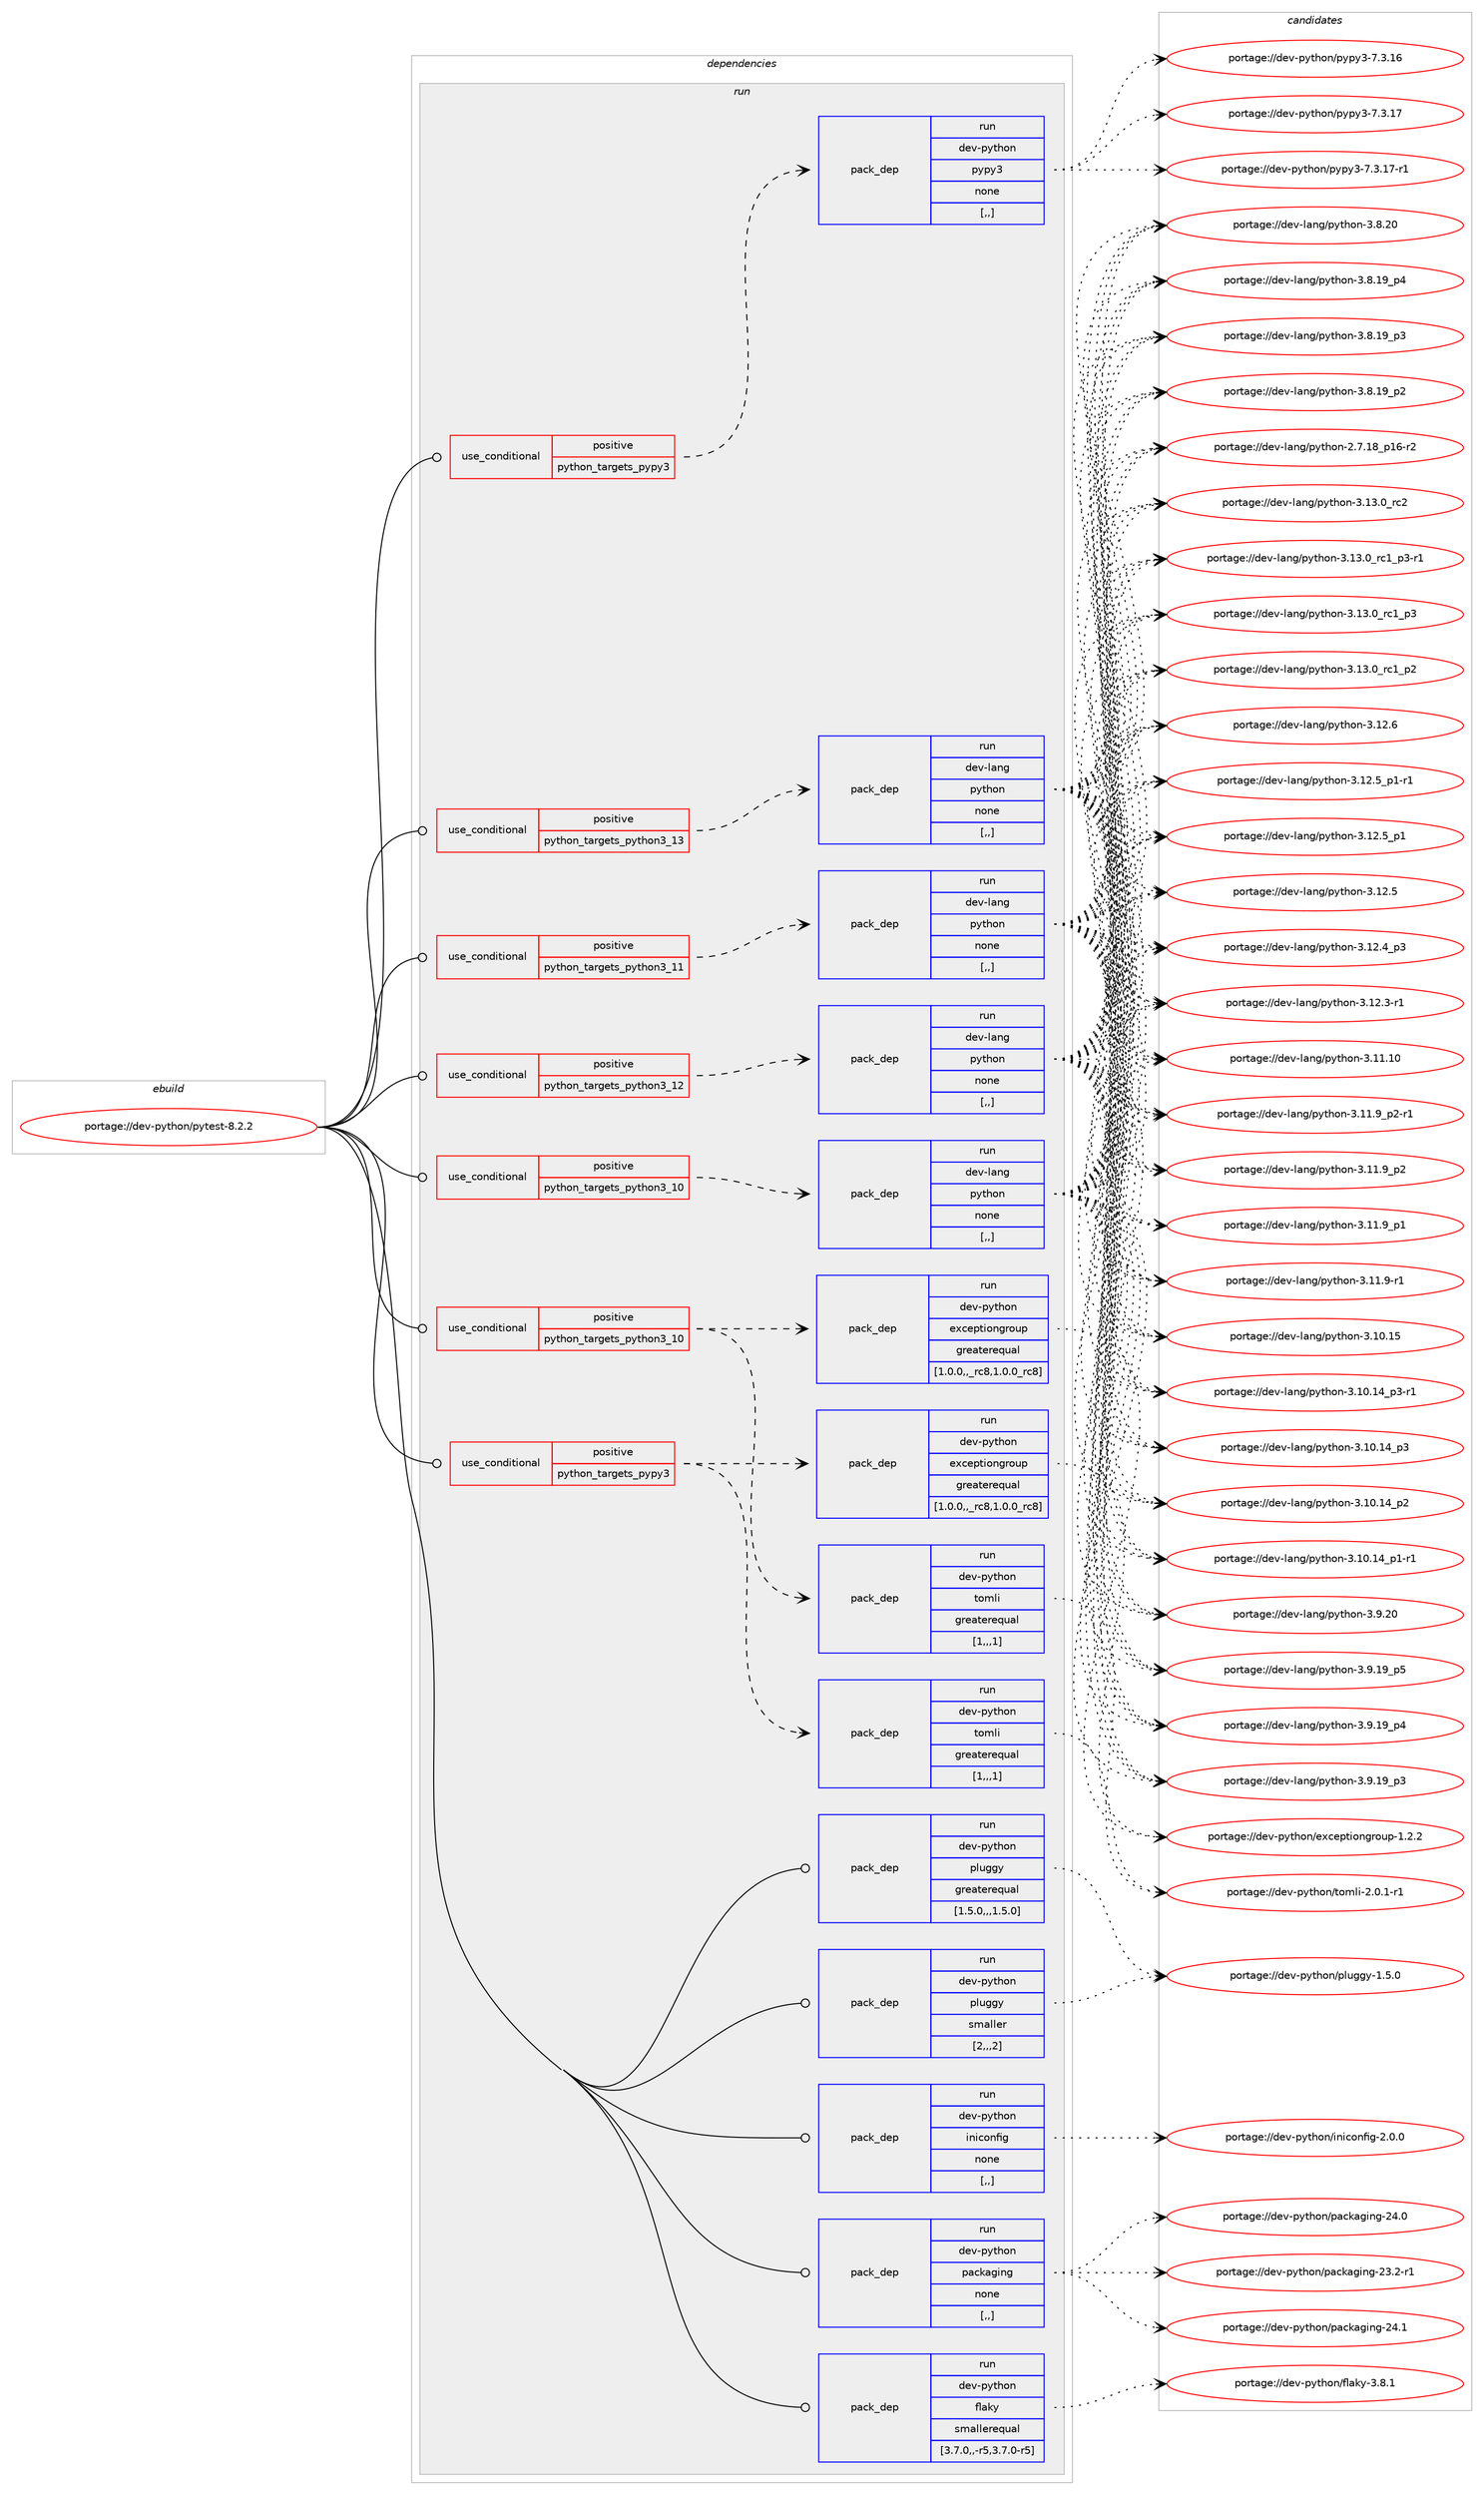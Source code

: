 digraph prolog {

# *************
# Graph options
# *************

newrank=true;
concentrate=true;
compound=true;
graph [rankdir=LR,fontname=Helvetica,fontsize=10,ranksep=1.5];#, ranksep=2.5, nodesep=0.2];
edge  [arrowhead=vee];
node  [fontname=Helvetica,fontsize=10];

# **********
# The ebuild
# **********

subgraph cluster_leftcol {
color=gray;
label=<<i>ebuild</i>>;
id [label="portage://dev-python/pytest-8.2.2", color=red, width=4, href="../dev-python/pytest-8.2.2.svg"];
}

# ****************
# The dependencies
# ****************

subgraph cluster_midcol {
color=gray;
label=<<i>dependencies</i>>;
subgraph cluster_compile {
fillcolor="#eeeeee";
style=filled;
label=<<i>compile</i>>;
}
subgraph cluster_compileandrun {
fillcolor="#eeeeee";
style=filled;
label=<<i>compile and run</i>>;
}
subgraph cluster_run {
fillcolor="#eeeeee";
style=filled;
label=<<i>run</i>>;
subgraph cond168403 {
dependency653939 [label=<<TABLE BORDER="0" CELLBORDER="1" CELLSPACING="0" CELLPADDING="4"><TR><TD ROWSPAN="3" CELLPADDING="10">use_conditional</TD></TR><TR><TD>positive</TD></TR><TR><TD>python_targets_pypy3</TD></TR></TABLE>>, shape=none, color=red];
subgraph pack480679 {
dependency653940 [label=<<TABLE BORDER="0" CELLBORDER="1" CELLSPACING="0" CELLPADDING="4" WIDTH="220"><TR><TD ROWSPAN="6" CELLPADDING="30">pack_dep</TD></TR><TR><TD WIDTH="110">run</TD></TR><TR><TD>dev-python</TD></TR><TR><TD>exceptiongroup</TD></TR><TR><TD>greaterequal</TD></TR><TR><TD>[1.0.0,,_rc8,1.0.0_rc8]</TD></TR></TABLE>>, shape=none, color=blue];
}
dependency653939:e -> dependency653940:w [weight=20,style="dashed",arrowhead="vee"];
subgraph pack480680 {
dependency653941 [label=<<TABLE BORDER="0" CELLBORDER="1" CELLSPACING="0" CELLPADDING="4" WIDTH="220"><TR><TD ROWSPAN="6" CELLPADDING="30">pack_dep</TD></TR><TR><TD WIDTH="110">run</TD></TR><TR><TD>dev-python</TD></TR><TR><TD>tomli</TD></TR><TR><TD>greaterequal</TD></TR><TR><TD>[1,,,1]</TD></TR></TABLE>>, shape=none, color=blue];
}
dependency653939:e -> dependency653941:w [weight=20,style="dashed",arrowhead="vee"];
}
id:e -> dependency653939:w [weight=20,style="solid",arrowhead="odot"];
subgraph cond168404 {
dependency653942 [label=<<TABLE BORDER="0" CELLBORDER="1" CELLSPACING="0" CELLPADDING="4"><TR><TD ROWSPAN="3" CELLPADDING="10">use_conditional</TD></TR><TR><TD>positive</TD></TR><TR><TD>python_targets_pypy3</TD></TR></TABLE>>, shape=none, color=red];
subgraph pack480681 {
dependency653943 [label=<<TABLE BORDER="0" CELLBORDER="1" CELLSPACING="0" CELLPADDING="4" WIDTH="220"><TR><TD ROWSPAN="6" CELLPADDING="30">pack_dep</TD></TR><TR><TD WIDTH="110">run</TD></TR><TR><TD>dev-python</TD></TR><TR><TD>pypy3</TD></TR><TR><TD>none</TD></TR><TR><TD>[,,]</TD></TR></TABLE>>, shape=none, color=blue];
}
dependency653942:e -> dependency653943:w [weight=20,style="dashed",arrowhead="vee"];
}
id:e -> dependency653942:w [weight=20,style="solid",arrowhead="odot"];
subgraph cond168405 {
dependency653944 [label=<<TABLE BORDER="0" CELLBORDER="1" CELLSPACING="0" CELLPADDING="4"><TR><TD ROWSPAN="3" CELLPADDING="10">use_conditional</TD></TR><TR><TD>positive</TD></TR><TR><TD>python_targets_python3_10</TD></TR></TABLE>>, shape=none, color=red];
subgraph pack480682 {
dependency653945 [label=<<TABLE BORDER="0" CELLBORDER="1" CELLSPACING="0" CELLPADDING="4" WIDTH="220"><TR><TD ROWSPAN="6" CELLPADDING="30">pack_dep</TD></TR><TR><TD WIDTH="110">run</TD></TR><TR><TD>dev-lang</TD></TR><TR><TD>python</TD></TR><TR><TD>none</TD></TR><TR><TD>[,,]</TD></TR></TABLE>>, shape=none, color=blue];
}
dependency653944:e -> dependency653945:w [weight=20,style="dashed",arrowhead="vee"];
}
id:e -> dependency653944:w [weight=20,style="solid",arrowhead="odot"];
subgraph cond168406 {
dependency653946 [label=<<TABLE BORDER="0" CELLBORDER="1" CELLSPACING="0" CELLPADDING="4"><TR><TD ROWSPAN="3" CELLPADDING="10">use_conditional</TD></TR><TR><TD>positive</TD></TR><TR><TD>python_targets_python3_10</TD></TR></TABLE>>, shape=none, color=red];
subgraph pack480683 {
dependency653947 [label=<<TABLE BORDER="0" CELLBORDER="1" CELLSPACING="0" CELLPADDING="4" WIDTH="220"><TR><TD ROWSPAN="6" CELLPADDING="30">pack_dep</TD></TR><TR><TD WIDTH="110">run</TD></TR><TR><TD>dev-python</TD></TR><TR><TD>exceptiongroup</TD></TR><TR><TD>greaterequal</TD></TR><TR><TD>[1.0.0,,_rc8,1.0.0_rc8]</TD></TR></TABLE>>, shape=none, color=blue];
}
dependency653946:e -> dependency653947:w [weight=20,style="dashed",arrowhead="vee"];
subgraph pack480684 {
dependency653948 [label=<<TABLE BORDER="0" CELLBORDER="1" CELLSPACING="0" CELLPADDING="4" WIDTH="220"><TR><TD ROWSPAN="6" CELLPADDING="30">pack_dep</TD></TR><TR><TD WIDTH="110">run</TD></TR><TR><TD>dev-python</TD></TR><TR><TD>tomli</TD></TR><TR><TD>greaterequal</TD></TR><TR><TD>[1,,,1]</TD></TR></TABLE>>, shape=none, color=blue];
}
dependency653946:e -> dependency653948:w [weight=20,style="dashed",arrowhead="vee"];
}
id:e -> dependency653946:w [weight=20,style="solid",arrowhead="odot"];
subgraph cond168407 {
dependency653949 [label=<<TABLE BORDER="0" CELLBORDER="1" CELLSPACING="0" CELLPADDING="4"><TR><TD ROWSPAN="3" CELLPADDING="10">use_conditional</TD></TR><TR><TD>positive</TD></TR><TR><TD>python_targets_python3_11</TD></TR></TABLE>>, shape=none, color=red];
subgraph pack480685 {
dependency653950 [label=<<TABLE BORDER="0" CELLBORDER="1" CELLSPACING="0" CELLPADDING="4" WIDTH="220"><TR><TD ROWSPAN="6" CELLPADDING="30">pack_dep</TD></TR><TR><TD WIDTH="110">run</TD></TR><TR><TD>dev-lang</TD></TR><TR><TD>python</TD></TR><TR><TD>none</TD></TR><TR><TD>[,,]</TD></TR></TABLE>>, shape=none, color=blue];
}
dependency653949:e -> dependency653950:w [weight=20,style="dashed",arrowhead="vee"];
}
id:e -> dependency653949:w [weight=20,style="solid",arrowhead="odot"];
subgraph cond168408 {
dependency653951 [label=<<TABLE BORDER="0" CELLBORDER="1" CELLSPACING="0" CELLPADDING="4"><TR><TD ROWSPAN="3" CELLPADDING="10">use_conditional</TD></TR><TR><TD>positive</TD></TR><TR><TD>python_targets_python3_12</TD></TR></TABLE>>, shape=none, color=red];
subgraph pack480686 {
dependency653952 [label=<<TABLE BORDER="0" CELLBORDER="1" CELLSPACING="0" CELLPADDING="4" WIDTH="220"><TR><TD ROWSPAN="6" CELLPADDING="30">pack_dep</TD></TR><TR><TD WIDTH="110">run</TD></TR><TR><TD>dev-lang</TD></TR><TR><TD>python</TD></TR><TR><TD>none</TD></TR><TR><TD>[,,]</TD></TR></TABLE>>, shape=none, color=blue];
}
dependency653951:e -> dependency653952:w [weight=20,style="dashed",arrowhead="vee"];
}
id:e -> dependency653951:w [weight=20,style="solid",arrowhead="odot"];
subgraph cond168409 {
dependency653953 [label=<<TABLE BORDER="0" CELLBORDER="1" CELLSPACING="0" CELLPADDING="4"><TR><TD ROWSPAN="3" CELLPADDING="10">use_conditional</TD></TR><TR><TD>positive</TD></TR><TR><TD>python_targets_python3_13</TD></TR></TABLE>>, shape=none, color=red];
subgraph pack480687 {
dependency653954 [label=<<TABLE BORDER="0" CELLBORDER="1" CELLSPACING="0" CELLPADDING="4" WIDTH="220"><TR><TD ROWSPAN="6" CELLPADDING="30">pack_dep</TD></TR><TR><TD WIDTH="110">run</TD></TR><TR><TD>dev-lang</TD></TR><TR><TD>python</TD></TR><TR><TD>none</TD></TR><TR><TD>[,,]</TD></TR></TABLE>>, shape=none, color=blue];
}
dependency653953:e -> dependency653954:w [weight=20,style="dashed",arrowhead="vee"];
}
id:e -> dependency653953:w [weight=20,style="solid",arrowhead="odot"];
subgraph pack480688 {
dependency653955 [label=<<TABLE BORDER="0" CELLBORDER="1" CELLSPACING="0" CELLPADDING="4" WIDTH="220"><TR><TD ROWSPAN="6" CELLPADDING="30">pack_dep</TD></TR><TR><TD WIDTH="110">run</TD></TR><TR><TD>dev-python</TD></TR><TR><TD>iniconfig</TD></TR><TR><TD>none</TD></TR><TR><TD>[,,]</TD></TR></TABLE>>, shape=none, color=blue];
}
id:e -> dependency653955:w [weight=20,style="solid",arrowhead="odot"];
subgraph pack480689 {
dependency653956 [label=<<TABLE BORDER="0" CELLBORDER="1" CELLSPACING="0" CELLPADDING="4" WIDTH="220"><TR><TD ROWSPAN="6" CELLPADDING="30">pack_dep</TD></TR><TR><TD WIDTH="110">run</TD></TR><TR><TD>dev-python</TD></TR><TR><TD>packaging</TD></TR><TR><TD>none</TD></TR><TR><TD>[,,]</TD></TR></TABLE>>, shape=none, color=blue];
}
id:e -> dependency653956:w [weight=20,style="solid",arrowhead="odot"];
subgraph pack480690 {
dependency653957 [label=<<TABLE BORDER="0" CELLBORDER="1" CELLSPACING="0" CELLPADDING="4" WIDTH="220"><TR><TD ROWSPAN="6" CELLPADDING="30">pack_dep</TD></TR><TR><TD WIDTH="110">run</TD></TR><TR><TD>dev-python</TD></TR><TR><TD>pluggy</TD></TR><TR><TD>greaterequal</TD></TR><TR><TD>[1.5.0,,,1.5.0]</TD></TR></TABLE>>, shape=none, color=blue];
}
id:e -> dependency653957:w [weight=20,style="solid",arrowhead="odot"];
subgraph pack480691 {
dependency653958 [label=<<TABLE BORDER="0" CELLBORDER="1" CELLSPACING="0" CELLPADDING="4" WIDTH="220"><TR><TD ROWSPAN="6" CELLPADDING="30">pack_dep</TD></TR><TR><TD WIDTH="110">run</TD></TR><TR><TD>dev-python</TD></TR><TR><TD>pluggy</TD></TR><TR><TD>smaller</TD></TR><TR><TD>[2,,,2]</TD></TR></TABLE>>, shape=none, color=blue];
}
id:e -> dependency653958:w [weight=20,style="solid",arrowhead="odot"];
subgraph pack480692 {
dependency653959 [label=<<TABLE BORDER="0" CELLBORDER="1" CELLSPACING="0" CELLPADDING="4" WIDTH="220"><TR><TD ROWSPAN="6" CELLPADDING="30">pack_dep</TD></TR><TR><TD WIDTH="110">run</TD></TR><TR><TD>dev-python</TD></TR><TR><TD>flaky</TD></TR><TR><TD>smallerequal</TD></TR><TR><TD>[3.7.0,,-r5,3.7.0-r5]</TD></TR></TABLE>>, shape=none, color=blue];
}
id:e -> dependency653959:w [weight=20,style="solid",arrowhead="odot"];
}
}

# **************
# The candidates
# **************

subgraph cluster_choices {
rank=same;
color=gray;
label=<<i>candidates</i>>;

subgraph choice480679 {
color=black;
nodesep=1;
choice100101118451121211161041111104710112099101112116105111110103114111117112454946504650 [label="portage://dev-python/exceptiongroup-1.2.2", color=red, width=4,href="../dev-python/exceptiongroup-1.2.2.svg"];
dependency653940:e -> choice100101118451121211161041111104710112099101112116105111110103114111117112454946504650:w [style=dotted,weight="100"];
}
subgraph choice480680 {
color=black;
nodesep=1;
choice10010111845112121116104111110471161111091081054550464846494511449 [label="portage://dev-python/tomli-2.0.1-r1", color=red, width=4,href="../dev-python/tomli-2.0.1-r1.svg"];
dependency653941:e -> choice10010111845112121116104111110471161111091081054550464846494511449:w [style=dotted,weight="100"];
}
subgraph choice480681 {
color=black;
nodesep=1;
choice100101118451121211161041111104711212111212151455546514649554511449 [label="portage://dev-python/pypy3-7.3.17-r1", color=red, width=4,href="../dev-python/pypy3-7.3.17-r1.svg"];
choice10010111845112121116104111110471121211121215145554651464955 [label="portage://dev-python/pypy3-7.3.17", color=red, width=4,href="../dev-python/pypy3-7.3.17.svg"];
choice10010111845112121116104111110471121211121215145554651464954 [label="portage://dev-python/pypy3-7.3.16", color=red, width=4,href="../dev-python/pypy3-7.3.16.svg"];
dependency653943:e -> choice100101118451121211161041111104711212111212151455546514649554511449:w [style=dotted,weight="100"];
dependency653943:e -> choice10010111845112121116104111110471121211121215145554651464955:w [style=dotted,weight="100"];
dependency653943:e -> choice10010111845112121116104111110471121211121215145554651464954:w [style=dotted,weight="100"];
}
subgraph choice480682 {
color=black;
nodesep=1;
choice10010111845108971101034711212111610411111045514649514648951149950 [label="portage://dev-lang/python-3.13.0_rc2", color=red, width=4,href="../dev-lang/python-3.13.0_rc2.svg"];
choice1001011184510897110103471121211161041111104551464951464895114994995112514511449 [label="portage://dev-lang/python-3.13.0_rc1_p3-r1", color=red, width=4,href="../dev-lang/python-3.13.0_rc1_p3-r1.svg"];
choice100101118451089711010347112121116104111110455146495146489511499499511251 [label="portage://dev-lang/python-3.13.0_rc1_p3", color=red, width=4,href="../dev-lang/python-3.13.0_rc1_p3.svg"];
choice100101118451089711010347112121116104111110455146495146489511499499511250 [label="portage://dev-lang/python-3.13.0_rc1_p2", color=red, width=4,href="../dev-lang/python-3.13.0_rc1_p2.svg"];
choice10010111845108971101034711212111610411111045514649504654 [label="portage://dev-lang/python-3.12.6", color=red, width=4,href="../dev-lang/python-3.12.6.svg"];
choice1001011184510897110103471121211161041111104551464950465395112494511449 [label="portage://dev-lang/python-3.12.5_p1-r1", color=red, width=4,href="../dev-lang/python-3.12.5_p1-r1.svg"];
choice100101118451089711010347112121116104111110455146495046539511249 [label="portage://dev-lang/python-3.12.5_p1", color=red, width=4,href="../dev-lang/python-3.12.5_p1.svg"];
choice10010111845108971101034711212111610411111045514649504653 [label="portage://dev-lang/python-3.12.5", color=red, width=4,href="../dev-lang/python-3.12.5.svg"];
choice100101118451089711010347112121116104111110455146495046529511251 [label="portage://dev-lang/python-3.12.4_p3", color=red, width=4,href="../dev-lang/python-3.12.4_p3.svg"];
choice100101118451089711010347112121116104111110455146495046514511449 [label="portage://dev-lang/python-3.12.3-r1", color=red, width=4,href="../dev-lang/python-3.12.3-r1.svg"];
choice1001011184510897110103471121211161041111104551464949464948 [label="portage://dev-lang/python-3.11.10", color=red, width=4,href="../dev-lang/python-3.11.10.svg"];
choice1001011184510897110103471121211161041111104551464949465795112504511449 [label="portage://dev-lang/python-3.11.9_p2-r1", color=red, width=4,href="../dev-lang/python-3.11.9_p2-r1.svg"];
choice100101118451089711010347112121116104111110455146494946579511250 [label="portage://dev-lang/python-3.11.9_p2", color=red, width=4,href="../dev-lang/python-3.11.9_p2.svg"];
choice100101118451089711010347112121116104111110455146494946579511249 [label="portage://dev-lang/python-3.11.9_p1", color=red, width=4,href="../dev-lang/python-3.11.9_p1.svg"];
choice100101118451089711010347112121116104111110455146494946574511449 [label="portage://dev-lang/python-3.11.9-r1", color=red, width=4,href="../dev-lang/python-3.11.9-r1.svg"];
choice1001011184510897110103471121211161041111104551464948464953 [label="portage://dev-lang/python-3.10.15", color=red, width=4,href="../dev-lang/python-3.10.15.svg"];
choice100101118451089711010347112121116104111110455146494846495295112514511449 [label="portage://dev-lang/python-3.10.14_p3-r1", color=red, width=4,href="../dev-lang/python-3.10.14_p3-r1.svg"];
choice10010111845108971101034711212111610411111045514649484649529511251 [label="portage://dev-lang/python-3.10.14_p3", color=red, width=4,href="../dev-lang/python-3.10.14_p3.svg"];
choice10010111845108971101034711212111610411111045514649484649529511250 [label="portage://dev-lang/python-3.10.14_p2", color=red, width=4,href="../dev-lang/python-3.10.14_p2.svg"];
choice100101118451089711010347112121116104111110455146494846495295112494511449 [label="portage://dev-lang/python-3.10.14_p1-r1", color=red, width=4,href="../dev-lang/python-3.10.14_p1-r1.svg"];
choice10010111845108971101034711212111610411111045514657465048 [label="portage://dev-lang/python-3.9.20", color=red, width=4,href="../dev-lang/python-3.9.20.svg"];
choice100101118451089711010347112121116104111110455146574649579511253 [label="portage://dev-lang/python-3.9.19_p5", color=red, width=4,href="../dev-lang/python-3.9.19_p5.svg"];
choice100101118451089711010347112121116104111110455146574649579511252 [label="portage://dev-lang/python-3.9.19_p4", color=red, width=4,href="../dev-lang/python-3.9.19_p4.svg"];
choice100101118451089711010347112121116104111110455146574649579511251 [label="portage://dev-lang/python-3.9.19_p3", color=red, width=4,href="../dev-lang/python-3.9.19_p3.svg"];
choice10010111845108971101034711212111610411111045514656465048 [label="portage://dev-lang/python-3.8.20", color=red, width=4,href="../dev-lang/python-3.8.20.svg"];
choice100101118451089711010347112121116104111110455146564649579511252 [label="portage://dev-lang/python-3.8.19_p4", color=red, width=4,href="../dev-lang/python-3.8.19_p4.svg"];
choice100101118451089711010347112121116104111110455146564649579511251 [label="portage://dev-lang/python-3.8.19_p3", color=red, width=4,href="../dev-lang/python-3.8.19_p3.svg"];
choice100101118451089711010347112121116104111110455146564649579511250 [label="portage://dev-lang/python-3.8.19_p2", color=red, width=4,href="../dev-lang/python-3.8.19_p2.svg"];
choice100101118451089711010347112121116104111110455046554649569511249544511450 [label="portage://dev-lang/python-2.7.18_p16-r2", color=red, width=4,href="../dev-lang/python-2.7.18_p16-r2.svg"];
dependency653945:e -> choice10010111845108971101034711212111610411111045514649514648951149950:w [style=dotted,weight="100"];
dependency653945:e -> choice1001011184510897110103471121211161041111104551464951464895114994995112514511449:w [style=dotted,weight="100"];
dependency653945:e -> choice100101118451089711010347112121116104111110455146495146489511499499511251:w [style=dotted,weight="100"];
dependency653945:e -> choice100101118451089711010347112121116104111110455146495146489511499499511250:w [style=dotted,weight="100"];
dependency653945:e -> choice10010111845108971101034711212111610411111045514649504654:w [style=dotted,weight="100"];
dependency653945:e -> choice1001011184510897110103471121211161041111104551464950465395112494511449:w [style=dotted,weight="100"];
dependency653945:e -> choice100101118451089711010347112121116104111110455146495046539511249:w [style=dotted,weight="100"];
dependency653945:e -> choice10010111845108971101034711212111610411111045514649504653:w [style=dotted,weight="100"];
dependency653945:e -> choice100101118451089711010347112121116104111110455146495046529511251:w [style=dotted,weight="100"];
dependency653945:e -> choice100101118451089711010347112121116104111110455146495046514511449:w [style=dotted,weight="100"];
dependency653945:e -> choice1001011184510897110103471121211161041111104551464949464948:w [style=dotted,weight="100"];
dependency653945:e -> choice1001011184510897110103471121211161041111104551464949465795112504511449:w [style=dotted,weight="100"];
dependency653945:e -> choice100101118451089711010347112121116104111110455146494946579511250:w [style=dotted,weight="100"];
dependency653945:e -> choice100101118451089711010347112121116104111110455146494946579511249:w [style=dotted,weight="100"];
dependency653945:e -> choice100101118451089711010347112121116104111110455146494946574511449:w [style=dotted,weight="100"];
dependency653945:e -> choice1001011184510897110103471121211161041111104551464948464953:w [style=dotted,weight="100"];
dependency653945:e -> choice100101118451089711010347112121116104111110455146494846495295112514511449:w [style=dotted,weight="100"];
dependency653945:e -> choice10010111845108971101034711212111610411111045514649484649529511251:w [style=dotted,weight="100"];
dependency653945:e -> choice10010111845108971101034711212111610411111045514649484649529511250:w [style=dotted,weight="100"];
dependency653945:e -> choice100101118451089711010347112121116104111110455146494846495295112494511449:w [style=dotted,weight="100"];
dependency653945:e -> choice10010111845108971101034711212111610411111045514657465048:w [style=dotted,weight="100"];
dependency653945:e -> choice100101118451089711010347112121116104111110455146574649579511253:w [style=dotted,weight="100"];
dependency653945:e -> choice100101118451089711010347112121116104111110455146574649579511252:w [style=dotted,weight="100"];
dependency653945:e -> choice100101118451089711010347112121116104111110455146574649579511251:w [style=dotted,weight="100"];
dependency653945:e -> choice10010111845108971101034711212111610411111045514656465048:w [style=dotted,weight="100"];
dependency653945:e -> choice100101118451089711010347112121116104111110455146564649579511252:w [style=dotted,weight="100"];
dependency653945:e -> choice100101118451089711010347112121116104111110455146564649579511251:w [style=dotted,weight="100"];
dependency653945:e -> choice100101118451089711010347112121116104111110455146564649579511250:w [style=dotted,weight="100"];
dependency653945:e -> choice100101118451089711010347112121116104111110455046554649569511249544511450:w [style=dotted,weight="100"];
}
subgraph choice480683 {
color=black;
nodesep=1;
choice100101118451121211161041111104710112099101112116105111110103114111117112454946504650 [label="portage://dev-python/exceptiongroup-1.2.2", color=red, width=4,href="../dev-python/exceptiongroup-1.2.2.svg"];
dependency653947:e -> choice100101118451121211161041111104710112099101112116105111110103114111117112454946504650:w [style=dotted,weight="100"];
}
subgraph choice480684 {
color=black;
nodesep=1;
choice10010111845112121116104111110471161111091081054550464846494511449 [label="portage://dev-python/tomli-2.0.1-r1", color=red, width=4,href="../dev-python/tomli-2.0.1-r1.svg"];
dependency653948:e -> choice10010111845112121116104111110471161111091081054550464846494511449:w [style=dotted,weight="100"];
}
subgraph choice480685 {
color=black;
nodesep=1;
choice10010111845108971101034711212111610411111045514649514648951149950 [label="portage://dev-lang/python-3.13.0_rc2", color=red, width=4,href="../dev-lang/python-3.13.0_rc2.svg"];
choice1001011184510897110103471121211161041111104551464951464895114994995112514511449 [label="portage://dev-lang/python-3.13.0_rc1_p3-r1", color=red, width=4,href="../dev-lang/python-3.13.0_rc1_p3-r1.svg"];
choice100101118451089711010347112121116104111110455146495146489511499499511251 [label="portage://dev-lang/python-3.13.0_rc1_p3", color=red, width=4,href="../dev-lang/python-3.13.0_rc1_p3.svg"];
choice100101118451089711010347112121116104111110455146495146489511499499511250 [label="portage://dev-lang/python-3.13.0_rc1_p2", color=red, width=4,href="../dev-lang/python-3.13.0_rc1_p2.svg"];
choice10010111845108971101034711212111610411111045514649504654 [label="portage://dev-lang/python-3.12.6", color=red, width=4,href="../dev-lang/python-3.12.6.svg"];
choice1001011184510897110103471121211161041111104551464950465395112494511449 [label="portage://dev-lang/python-3.12.5_p1-r1", color=red, width=4,href="../dev-lang/python-3.12.5_p1-r1.svg"];
choice100101118451089711010347112121116104111110455146495046539511249 [label="portage://dev-lang/python-3.12.5_p1", color=red, width=4,href="../dev-lang/python-3.12.5_p1.svg"];
choice10010111845108971101034711212111610411111045514649504653 [label="portage://dev-lang/python-3.12.5", color=red, width=4,href="../dev-lang/python-3.12.5.svg"];
choice100101118451089711010347112121116104111110455146495046529511251 [label="portage://dev-lang/python-3.12.4_p3", color=red, width=4,href="../dev-lang/python-3.12.4_p3.svg"];
choice100101118451089711010347112121116104111110455146495046514511449 [label="portage://dev-lang/python-3.12.3-r1", color=red, width=4,href="../dev-lang/python-3.12.3-r1.svg"];
choice1001011184510897110103471121211161041111104551464949464948 [label="portage://dev-lang/python-3.11.10", color=red, width=4,href="../dev-lang/python-3.11.10.svg"];
choice1001011184510897110103471121211161041111104551464949465795112504511449 [label="portage://dev-lang/python-3.11.9_p2-r1", color=red, width=4,href="../dev-lang/python-3.11.9_p2-r1.svg"];
choice100101118451089711010347112121116104111110455146494946579511250 [label="portage://dev-lang/python-3.11.9_p2", color=red, width=4,href="../dev-lang/python-3.11.9_p2.svg"];
choice100101118451089711010347112121116104111110455146494946579511249 [label="portage://dev-lang/python-3.11.9_p1", color=red, width=4,href="../dev-lang/python-3.11.9_p1.svg"];
choice100101118451089711010347112121116104111110455146494946574511449 [label="portage://dev-lang/python-3.11.9-r1", color=red, width=4,href="../dev-lang/python-3.11.9-r1.svg"];
choice1001011184510897110103471121211161041111104551464948464953 [label="portage://dev-lang/python-3.10.15", color=red, width=4,href="../dev-lang/python-3.10.15.svg"];
choice100101118451089711010347112121116104111110455146494846495295112514511449 [label="portage://dev-lang/python-3.10.14_p3-r1", color=red, width=4,href="../dev-lang/python-3.10.14_p3-r1.svg"];
choice10010111845108971101034711212111610411111045514649484649529511251 [label="portage://dev-lang/python-3.10.14_p3", color=red, width=4,href="../dev-lang/python-3.10.14_p3.svg"];
choice10010111845108971101034711212111610411111045514649484649529511250 [label="portage://dev-lang/python-3.10.14_p2", color=red, width=4,href="../dev-lang/python-3.10.14_p2.svg"];
choice100101118451089711010347112121116104111110455146494846495295112494511449 [label="portage://dev-lang/python-3.10.14_p1-r1", color=red, width=4,href="../dev-lang/python-3.10.14_p1-r1.svg"];
choice10010111845108971101034711212111610411111045514657465048 [label="portage://dev-lang/python-3.9.20", color=red, width=4,href="../dev-lang/python-3.9.20.svg"];
choice100101118451089711010347112121116104111110455146574649579511253 [label="portage://dev-lang/python-3.9.19_p5", color=red, width=4,href="../dev-lang/python-3.9.19_p5.svg"];
choice100101118451089711010347112121116104111110455146574649579511252 [label="portage://dev-lang/python-3.9.19_p4", color=red, width=4,href="../dev-lang/python-3.9.19_p4.svg"];
choice100101118451089711010347112121116104111110455146574649579511251 [label="portage://dev-lang/python-3.9.19_p3", color=red, width=4,href="../dev-lang/python-3.9.19_p3.svg"];
choice10010111845108971101034711212111610411111045514656465048 [label="portage://dev-lang/python-3.8.20", color=red, width=4,href="../dev-lang/python-3.8.20.svg"];
choice100101118451089711010347112121116104111110455146564649579511252 [label="portage://dev-lang/python-3.8.19_p4", color=red, width=4,href="../dev-lang/python-3.8.19_p4.svg"];
choice100101118451089711010347112121116104111110455146564649579511251 [label="portage://dev-lang/python-3.8.19_p3", color=red, width=4,href="../dev-lang/python-3.8.19_p3.svg"];
choice100101118451089711010347112121116104111110455146564649579511250 [label="portage://dev-lang/python-3.8.19_p2", color=red, width=4,href="../dev-lang/python-3.8.19_p2.svg"];
choice100101118451089711010347112121116104111110455046554649569511249544511450 [label="portage://dev-lang/python-2.7.18_p16-r2", color=red, width=4,href="../dev-lang/python-2.7.18_p16-r2.svg"];
dependency653950:e -> choice10010111845108971101034711212111610411111045514649514648951149950:w [style=dotted,weight="100"];
dependency653950:e -> choice1001011184510897110103471121211161041111104551464951464895114994995112514511449:w [style=dotted,weight="100"];
dependency653950:e -> choice100101118451089711010347112121116104111110455146495146489511499499511251:w [style=dotted,weight="100"];
dependency653950:e -> choice100101118451089711010347112121116104111110455146495146489511499499511250:w [style=dotted,weight="100"];
dependency653950:e -> choice10010111845108971101034711212111610411111045514649504654:w [style=dotted,weight="100"];
dependency653950:e -> choice1001011184510897110103471121211161041111104551464950465395112494511449:w [style=dotted,weight="100"];
dependency653950:e -> choice100101118451089711010347112121116104111110455146495046539511249:w [style=dotted,weight="100"];
dependency653950:e -> choice10010111845108971101034711212111610411111045514649504653:w [style=dotted,weight="100"];
dependency653950:e -> choice100101118451089711010347112121116104111110455146495046529511251:w [style=dotted,weight="100"];
dependency653950:e -> choice100101118451089711010347112121116104111110455146495046514511449:w [style=dotted,weight="100"];
dependency653950:e -> choice1001011184510897110103471121211161041111104551464949464948:w [style=dotted,weight="100"];
dependency653950:e -> choice1001011184510897110103471121211161041111104551464949465795112504511449:w [style=dotted,weight="100"];
dependency653950:e -> choice100101118451089711010347112121116104111110455146494946579511250:w [style=dotted,weight="100"];
dependency653950:e -> choice100101118451089711010347112121116104111110455146494946579511249:w [style=dotted,weight="100"];
dependency653950:e -> choice100101118451089711010347112121116104111110455146494946574511449:w [style=dotted,weight="100"];
dependency653950:e -> choice1001011184510897110103471121211161041111104551464948464953:w [style=dotted,weight="100"];
dependency653950:e -> choice100101118451089711010347112121116104111110455146494846495295112514511449:w [style=dotted,weight="100"];
dependency653950:e -> choice10010111845108971101034711212111610411111045514649484649529511251:w [style=dotted,weight="100"];
dependency653950:e -> choice10010111845108971101034711212111610411111045514649484649529511250:w [style=dotted,weight="100"];
dependency653950:e -> choice100101118451089711010347112121116104111110455146494846495295112494511449:w [style=dotted,weight="100"];
dependency653950:e -> choice10010111845108971101034711212111610411111045514657465048:w [style=dotted,weight="100"];
dependency653950:e -> choice100101118451089711010347112121116104111110455146574649579511253:w [style=dotted,weight="100"];
dependency653950:e -> choice100101118451089711010347112121116104111110455146574649579511252:w [style=dotted,weight="100"];
dependency653950:e -> choice100101118451089711010347112121116104111110455146574649579511251:w [style=dotted,weight="100"];
dependency653950:e -> choice10010111845108971101034711212111610411111045514656465048:w [style=dotted,weight="100"];
dependency653950:e -> choice100101118451089711010347112121116104111110455146564649579511252:w [style=dotted,weight="100"];
dependency653950:e -> choice100101118451089711010347112121116104111110455146564649579511251:w [style=dotted,weight="100"];
dependency653950:e -> choice100101118451089711010347112121116104111110455146564649579511250:w [style=dotted,weight="100"];
dependency653950:e -> choice100101118451089711010347112121116104111110455046554649569511249544511450:w [style=dotted,weight="100"];
}
subgraph choice480686 {
color=black;
nodesep=1;
choice10010111845108971101034711212111610411111045514649514648951149950 [label="portage://dev-lang/python-3.13.0_rc2", color=red, width=4,href="../dev-lang/python-3.13.0_rc2.svg"];
choice1001011184510897110103471121211161041111104551464951464895114994995112514511449 [label="portage://dev-lang/python-3.13.0_rc1_p3-r1", color=red, width=4,href="../dev-lang/python-3.13.0_rc1_p3-r1.svg"];
choice100101118451089711010347112121116104111110455146495146489511499499511251 [label="portage://dev-lang/python-3.13.0_rc1_p3", color=red, width=4,href="../dev-lang/python-3.13.0_rc1_p3.svg"];
choice100101118451089711010347112121116104111110455146495146489511499499511250 [label="portage://dev-lang/python-3.13.0_rc1_p2", color=red, width=4,href="../dev-lang/python-3.13.0_rc1_p2.svg"];
choice10010111845108971101034711212111610411111045514649504654 [label="portage://dev-lang/python-3.12.6", color=red, width=4,href="../dev-lang/python-3.12.6.svg"];
choice1001011184510897110103471121211161041111104551464950465395112494511449 [label="portage://dev-lang/python-3.12.5_p1-r1", color=red, width=4,href="../dev-lang/python-3.12.5_p1-r1.svg"];
choice100101118451089711010347112121116104111110455146495046539511249 [label="portage://dev-lang/python-3.12.5_p1", color=red, width=4,href="../dev-lang/python-3.12.5_p1.svg"];
choice10010111845108971101034711212111610411111045514649504653 [label="portage://dev-lang/python-3.12.5", color=red, width=4,href="../dev-lang/python-3.12.5.svg"];
choice100101118451089711010347112121116104111110455146495046529511251 [label="portage://dev-lang/python-3.12.4_p3", color=red, width=4,href="../dev-lang/python-3.12.4_p3.svg"];
choice100101118451089711010347112121116104111110455146495046514511449 [label="portage://dev-lang/python-3.12.3-r1", color=red, width=4,href="../dev-lang/python-3.12.3-r1.svg"];
choice1001011184510897110103471121211161041111104551464949464948 [label="portage://dev-lang/python-3.11.10", color=red, width=4,href="../dev-lang/python-3.11.10.svg"];
choice1001011184510897110103471121211161041111104551464949465795112504511449 [label="portage://dev-lang/python-3.11.9_p2-r1", color=red, width=4,href="../dev-lang/python-3.11.9_p2-r1.svg"];
choice100101118451089711010347112121116104111110455146494946579511250 [label="portage://dev-lang/python-3.11.9_p2", color=red, width=4,href="../dev-lang/python-3.11.9_p2.svg"];
choice100101118451089711010347112121116104111110455146494946579511249 [label="portage://dev-lang/python-3.11.9_p1", color=red, width=4,href="../dev-lang/python-3.11.9_p1.svg"];
choice100101118451089711010347112121116104111110455146494946574511449 [label="portage://dev-lang/python-3.11.9-r1", color=red, width=4,href="../dev-lang/python-3.11.9-r1.svg"];
choice1001011184510897110103471121211161041111104551464948464953 [label="portage://dev-lang/python-3.10.15", color=red, width=4,href="../dev-lang/python-3.10.15.svg"];
choice100101118451089711010347112121116104111110455146494846495295112514511449 [label="portage://dev-lang/python-3.10.14_p3-r1", color=red, width=4,href="../dev-lang/python-3.10.14_p3-r1.svg"];
choice10010111845108971101034711212111610411111045514649484649529511251 [label="portage://dev-lang/python-3.10.14_p3", color=red, width=4,href="../dev-lang/python-3.10.14_p3.svg"];
choice10010111845108971101034711212111610411111045514649484649529511250 [label="portage://dev-lang/python-3.10.14_p2", color=red, width=4,href="../dev-lang/python-3.10.14_p2.svg"];
choice100101118451089711010347112121116104111110455146494846495295112494511449 [label="portage://dev-lang/python-3.10.14_p1-r1", color=red, width=4,href="../dev-lang/python-3.10.14_p1-r1.svg"];
choice10010111845108971101034711212111610411111045514657465048 [label="portage://dev-lang/python-3.9.20", color=red, width=4,href="../dev-lang/python-3.9.20.svg"];
choice100101118451089711010347112121116104111110455146574649579511253 [label="portage://dev-lang/python-3.9.19_p5", color=red, width=4,href="../dev-lang/python-3.9.19_p5.svg"];
choice100101118451089711010347112121116104111110455146574649579511252 [label="portage://dev-lang/python-3.9.19_p4", color=red, width=4,href="../dev-lang/python-3.9.19_p4.svg"];
choice100101118451089711010347112121116104111110455146574649579511251 [label="portage://dev-lang/python-3.9.19_p3", color=red, width=4,href="../dev-lang/python-3.9.19_p3.svg"];
choice10010111845108971101034711212111610411111045514656465048 [label="portage://dev-lang/python-3.8.20", color=red, width=4,href="../dev-lang/python-3.8.20.svg"];
choice100101118451089711010347112121116104111110455146564649579511252 [label="portage://dev-lang/python-3.8.19_p4", color=red, width=4,href="../dev-lang/python-3.8.19_p4.svg"];
choice100101118451089711010347112121116104111110455146564649579511251 [label="portage://dev-lang/python-3.8.19_p3", color=red, width=4,href="../dev-lang/python-3.8.19_p3.svg"];
choice100101118451089711010347112121116104111110455146564649579511250 [label="portage://dev-lang/python-3.8.19_p2", color=red, width=4,href="../dev-lang/python-3.8.19_p2.svg"];
choice100101118451089711010347112121116104111110455046554649569511249544511450 [label="portage://dev-lang/python-2.7.18_p16-r2", color=red, width=4,href="../dev-lang/python-2.7.18_p16-r2.svg"];
dependency653952:e -> choice10010111845108971101034711212111610411111045514649514648951149950:w [style=dotted,weight="100"];
dependency653952:e -> choice1001011184510897110103471121211161041111104551464951464895114994995112514511449:w [style=dotted,weight="100"];
dependency653952:e -> choice100101118451089711010347112121116104111110455146495146489511499499511251:w [style=dotted,weight="100"];
dependency653952:e -> choice100101118451089711010347112121116104111110455146495146489511499499511250:w [style=dotted,weight="100"];
dependency653952:e -> choice10010111845108971101034711212111610411111045514649504654:w [style=dotted,weight="100"];
dependency653952:e -> choice1001011184510897110103471121211161041111104551464950465395112494511449:w [style=dotted,weight="100"];
dependency653952:e -> choice100101118451089711010347112121116104111110455146495046539511249:w [style=dotted,weight="100"];
dependency653952:e -> choice10010111845108971101034711212111610411111045514649504653:w [style=dotted,weight="100"];
dependency653952:e -> choice100101118451089711010347112121116104111110455146495046529511251:w [style=dotted,weight="100"];
dependency653952:e -> choice100101118451089711010347112121116104111110455146495046514511449:w [style=dotted,weight="100"];
dependency653952:e -> choice1001011184510897110103471121211161041111104551464949464948:w [style=dotted,weight="100"];
dependency653952:e -> choice1001011184510897110103471121211161041111104551464949465795112504511449:w [style=dotted,weight="100"];
dependency653952:e -> choice100101118451089711010347112121116104111110455146494946579511250:w [style=dotted,weight="100"];
dependency653952:e -> choice100101118451089711010347112121116104111110455146494946579511249:w [style=dotted,weight="100"];
dependency653952:e -> choice100101118451089711010347112121116104111110455146494946574511449:w [style=dotted,weight="100"];
dependency653952:e -> choice1001011184510897110103471121211161041111104551464948464953:w [style=dotted,weight="100"];
dependency653952:e -> choice100101118451089711010347112121116104111110455146494846495295112514511449:w [style=dotted,weight="100"];
dependency653952:e -> choice10010111845108971101034711212111610411111045514649484649529511251:w [style=dotted,weight="100"];
dependency653952:e -> choice10010111845108971101034711212111610411111045514649484649529511250:w [style=dotted,weight="100"];
dependency653952:e -> choice100101118451089711010347112121116104111110455146494846495295112494511449:w [style=dotted,weight="100"];
dependency653952:e -> choice10010111845108971101034711212111610411111045514657465048:w [style=dotted,weight="100"];
dependency653952:e -> choice100101118451089711010347112121116104111110455146574649579511253:w [style=dotted,weight="100"];
dependency653952:e -> choice100101118451089711010347112121116104111110455146574649579511252:w [style=dotted,weight="100"];
dependency653952:e -> choice100101118451089711010347112121116104111110455146574649579511251:w [style=dotted,weight="100"];
dependency653952:e -> choice10010111845108971101034711212111610411111045514656465048:w [style=dotted,weight="100"];
dependency653952:e -> choice100101118451089711010347112121116104111110455146564649579511252:w [style=dotted,weight="100"];
dependency653952:e -> choice100101118451089711010347112121116104111110455146564649579511251:w [style=dotted,weight="100"];
dependency653952:e -> choice100101118451089711010347112121116104111110455146564649579511250:w [style=dotted,weight="100"];
dependency653952:e -> choice100101118451089711010347112121116104111110455046554649569511249544511450:w [style=dotted,weight="100"];
}
subgraph choice480687 {
color=black;
nodesep=1;
choice10010111845108971101034711212111610411111045514649514648951149950 [label="portage://dev-lang/python-3.13.0_rc2", color=red, width=4,href="../dev-lang/python-3.13.0_rc2.svg"];
choice1001011184510897110103471121211161041111104551464951464895114994995112514511449 [label="portage://dev-lang/python-3.13.0_rc1_p3-r1", color=red, width=4,href="../dev-lang/python-3.13.0_rc1_p3-r1.svg"];
choice100101118451089711010347112121116104111110455146495146489511499499511251 [label="portage://dev-lang/python-3.13.0_rc1_p3", color=red, width=4,href="../dev-lang/python-3.13.0_rc1_p3.svg"];
choice100101118451089711010347112121116104111110455146495146489511499499511250 [label="portage://dev-lang/python-3.13.0_rc1_p2", color=red, width=4,href="../dev-lang/python-3.13.0_rc1_p2.svg"];
choice10010111845108971101034711212111610411111045514649504654 [label="portage://dev-lang/python-3.12.6", color=red, width=4,href="../dev-lang/python-3.12.6.svg"];
choice1001011184510897110103471121211161041111104551464950465395112494511449 [label="portage://dev-lang/python-3.12.5_p1-r1", color=red, width=4,href="../dev-lang/python-3.12.5_p1-r1.svg"];
choice100101118451089711010347112121116104111110455146495046539511249 [label="portage://dev-lang/python-3.12.5_p1", color=red, width=4,href="../dev-lang/python-3.12.5_p1.svg"];
choice10010111845108971101034711212111610411111045514649504653 [label="portage://dev-lang/python-3.12.5", color=red, width=4,href="../dev-lang/python-3.12.5.svg"];
choice100101118451089711010347112121116104111110455146495046529511251 [label="portage://dev-lang/python-3.12.4_p3", color=red, width=4,href="../dev-lang/python-3.12.4_p3.svg"];
choice100101118451089711010347112121116104111110455146495046514511449 [label="portage://dev-lang/python-3.12.3-r1", color=red, width=4,href="../dev-lang/python-3.12.3-r1.svg"];
choice1001011184510897110103471121211161041111104551464949464948 [label="portage://dev-lang/python-3.11.10", color=red, width=4,href="../dev-lang/python-3.11.10.svg"];
choice1001011184510897110103471121211161041111104551464949465795112504511449 [label="portage://dev-lang/python-3.11.9_p2-r1", color=red, width=4,href="../dev-lang/python-3.11.9_p2-r1.svg"];
choice100101118451089711010347112121116104111110455146494946579511250 [label="portage://dev-lang/python-3.11.9_p2", color=red, width=4,href="../dev-lang/python-3.11.9_p2.svg"];
choice100101118451089711010347112121116104111110455146494946579511249 [label="portage://dev-lang/python-3.11.9_p1", color=red, width=4,href="../dev-lang/python-3.11.9_p1.svg"];
choice100101118451089711010347112121116104111110455146494946574511449 [label="portage://dev-lang/python-3.11.9-r1", color=red, width=4,href="../dev-lang/python-3.11.9-r1.svg"];
choice1001011184510897110103471121211161041111104551464948464953 [label="portage://dev-lang/python-3.10.15", color=red, width=4,href="../dev-lang/python-3.10.15.svg"];
choice100101118451089711010347112121116104111110455146494846495295112514511449 [label="portage://dev-lang/python-3.10.14_p3-r1", color=red, width=4,href="../dev-lang/python-3.10.14_p3-r1.svg"];
choice10010111845108971101034711212111610411111045514649484649529511251 [label="portage://dev-lang/python-3.10.14_p3", color=red, width=4,href="../dev-lang/python-3.10.14_p3.svg"];
choice10010111845108971101034711212111610411111045514649484649529511250 [label="portage://dev-lang/python-3.10.14_p2", color=red, width=4,href="../dev-lang/python-3.10.14_p2.svg"];
choice100101118451089711010347112121116104111110455146494846495295112494511449 [label="portage://dev-lang/python-3.10.14_p1-r1", color=red, width=4,href="../dev-lang/python-3.10.14_p1-r1.svg"];
choice10010111845108971101034711212111610411111045514657465048 [label="portage://dev-lang/python-3.9.20", color=red, width=4,href="../dev-lang/python-3.9.20.svg"];
choice100101118451089711010347112121116104111110455146574649579511253 [label="portage://dev-lang/python-3.9.19_p5", color=red, width=4,href="../dev-lang/python-3.9.19_p5.svg"];
choice100101118451089711010347112121116104111110455146574649579511252 [label="portage://dev-lang/python-3.9.19_p4", color=red, width=4,href="../dev-lang/python-3.9.19_p4.svg"];
choice100101118451089711010347112121116104111110455146574649579511251 [label="portage://dev-lang/python-3.9.19_p3", color=red, width=4,href="../dev-lang/python-3.9.19_p3.svg"];
choice10010111845108971101034711212111610411111045514656465048 [label="portage://dev-lang/python-3.8.20", color=red, width=4,href="../dev-lang/python-3.8.20.svg"];
choice100101118451089711010347112121116104111110455146564649579511252 [label="portage://dev-lang/python-3.8.19_p4", color=red, width=4,href="../dev-lang/python-3.8.19_p4.svg"];
choice100101118451089711010347112121116104111110455146564649579511251 [label="portage://dev-lang/python-3.8.19_p3", color=red, width=4,href="../dev-lang/python-3.8.19_p3.svg"];
choice100101118451089711010347112121116104111110455146564649579511250 [label="portage://dev-lang/python-3.8.19_p2", color=red, width=4,href="../dev-lang/python-3.8.19_p2.svg"];
choice100101118451089711010347112121116104111110455046554649569511249544511450 [label="portage://dev-lang/python-2.7.18_p16-r2", color=red, width=4,href="../dev-lang/python-2.7.18_p16-r2.svg"];
dependency653954:e -> choice10010111845108971101034711212111610411111045514649514648951149950:w [style=dotted,weight="100"];
dependency653954:e -> choice1001011184510897110103471121211161041111104551464951464895114994995112514511449:w [style=dotted,weight="100"];
dependency653954:e -> choice100101118451089711010347112121116104111110455146495146489511499499511251:w [style=dotted,weight="100"];
dependency653954:e -> choice100101118451089711010347112121116104111110455146495146489511499499511250:w [style=dotted,weight="100"];
dependency653954:e -> choice10010111845108971101034711212111610411111045514649504654:w [style=dotted,weight="100"];
dependency653954:e -> choice1001011184510897110103471121211161041111104551464950465395112494511449:w [style=dotted,weight="100"];
dependency653954:e -> choice100101118451089711010347112121116104111110455146495046539511249:w [style=dotted,weight="100"];
dependency653954:e -> choice10010111845108971101034711212111610411111045514649504653:w [style=dotted,weight="100"];
dependency653954:e -> choice100101118451089711010347112121116104111110455146495046529511251:w [style=dotted,weight="100"];
dependency653954:e -> choice100101118451089711010347112121116104111110455146495046514511449:w [style=dotted,weight="100"];
dependency653954:e -> choice1001011184510897110103471121211161041111104551464949464948:w [style=dotted,weight="100"];
dependency653954:e -> choice1001011184510897110103471121211161041111104551464949465795112504511449:w [style=dotted,weight="100"];
dependency653954:e -> choice100101118451089711010347112121116104111110455146494946579511250:w [style=dotted,weight="100"];
dependency653954:e -> choice100101118451089711010347112121116104111110455146494946579511249:w [style=dotted,weight="100"];
dependency653954:e -> choice100101118451089711010347112121116104111110455146494946574511449:w [style=dotted,weight="100"];
dependency653954:e -> choice1001011184510897110103471121211161041111104551464948464953:w [style=dotted,weight="100"];
dependency653954:e -> choice100101118451089711010347112121116104111110455146494846495295112514511449:w [style=dotted,weight="100"];
dependency653954:e -> choice10010111845108971101034711212111610411111045514649484649529511251:w [style=dotted,weight="100"];
dependency653954:e -> choice10010111845108971101034711212111610411111045514649484649529511250:w [style=dotted,weight="100"];
dependency653954:e -> choice100101118451089711010347112121116104111110455146494846495295112494511449:w [style=dotted,weight="100"];
dependency653954:e -> choice10010111845108971101034711212111610411111045514657465048:w [style=dotted,weight="100"];
dependency653954:e -> choice100101118451089711010347112121116104111110455146574649579511253:w [style=dotted,weight="100"];
dependency653954:e -> choice100101118451089711010347112121116104111110455146574649579511252:w [style=dotted,weight="100"];
dependency653954:e -> choice100101118451089711010347112121116104111110455146574649579511251:w [style=dotted,weight="100"];
dependency653954:e -> choice10010111845108971101034711212111610411111045514656465048:w [style=dotted,weight="100"];
dependency653954:e -> choice100101118451089711010347112121116104111110455146564649579511252:w [style=dotted,weight="100"];
dependency653954:e -> choice100101118451089711010347112121116104111110455146564649579511251:w [style=dotted,weight="100"];
dependency653954:e -> choice100101118451089711010347112121116104111110455146564649579511250:w [style=dotted,weight="100"];
dependency653954:e -> choice100101118451089711010347112121116104111110455046554649569511249544511450:w [style=dotted,weight="100"];
}
subgraph choice480688 {
color=black;
nodesep=1;
choice100101118451121211161041111104710511010599111110102105103455046484648 [label="portage://dev-python/iniconfig-2.0.0", color=red, width=4,href="../dev-python/iniconfig-2.0.0.svg"];
dependency653955:e -> choice100101118451121211161041111104710511010599111110102105103455046484648:w [style=dotted,weight="100"];
}
subgraph choice480689 {
color=black;
nodesep=1;
choice10010111845112121116104111110471129799107971031051101034550524649 [label="portage://dev-python/packaging-24.1", color=red, width=4,href="../dev-python/packaging-24.1.svg"];
choice10010111845112121116104111110471129799107971031051101034550524648 [label="portage://dev-python/packaging-24.0", color=red, width=4,href="../dev-python/packaging-24.0.svg"];
choice100101118451121211161041111104711297991079710310511010345505146504511449 [label="portage://dev-python/packaging-23.2-r1", color=red, width=4,href="../dev-python/packaging-23.2-r1.svg"];
dependency653956:e -> choice10010111845112121116104111110471129799107971031051101034550524649:w [style=dotted,weight="100"];
dependency653956:e -> choice10010111845112121116104111110471129799107971031051101034550524648:w [style=dotted,weight="100"];
dependency653956:e -> choice100101118451121211161041111104711297991079710310511010345505146504511449:w [style=dotted,weight="100"];
}
subgraph choice480690 {
color=black;
nodesep=1;
choice1001011184511212111610411111047112108117103103121454946534648 [label="portage://dev-python/pluggy-1.5.0", color=red, width=4,href="../dev-python/pluggy-1.5.0.svg"];
dependency653957:e -> choice1001011184511212111610411111047112108117103103121454946534648:w [style=dotted,weight="100"];
}
subgraph choice480691 {
color=black;
nodesep=1;
choice1001011184511212111610411111047112108117103103121454946534648 [label="portage://dev-python/pluggy-1.5.0", color=red, width=4,href="../dev-python/pluggy-1.5.0.svg"];
dependency653958:e -> choice1001011184511212111610411111047112108117103103121454946534648:w [style=dotted,weight="100"];
}
subgraph choice480692 {
color=black;
nodesep=1;
choice100101118451121211161041111104710210897107121455146564649 [label="portage://dev-python/flaky-3.8.1", color=red, width=4,href="../dev-python/flaky-3.8.1.svg"];
dependency653959:e -> choice100101118451121211161041111104710210897107121455146564649:w [style=dotted,weight="100"];
}
}

}
